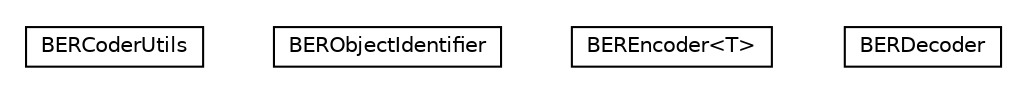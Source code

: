 #!/usr/local/bin/dot
#
# Class diagram 
# Generated by UMLGraph version R5_6-24-gf6e263 (http://www.umlgraph.org/)
#

digraph G {
	edge [fontname="Helvetica",fontsize=10,labelfontname="Helvetica",labelfontsize=10];
	node [fontname="Helvetica",fontsize=10,shape=plaintext];
	nodesep=0.25;
	ranksep=0.5;
	// org.universAAL.lddi.lib.ieeex73std.org.bn.coders.ber.BERCoderUtils
	c6062 [label=<<table title="org.universAAL.lddi.lib.ieeex73std.org.bn.coders.ber.BERCoderUtils" border="0" cellborder="1" cellspacing="0" cellpadding="2" port="p" href="./BERCoderUtils.html">
		<tr><td><table border="0" cellspacing="0" cellpadding="1">
<tr><td align="center" balign="center"> BERCoderUtils </td></tr>
		</table></td></tr>
		</table>>, URL="./BERCoderUtils.html", fontname="Helvetica", fontcolor="black", fontsize=10.0];
	// org.universAAL.lddi.lib.ieeex73std.org.bn.coders.ber.BERObjectIdentifier
	c6063 [label=<<table title="org.universAAL.lddi.lib.ieeex73std.org.bn.coders.ber.BERObjectIdentifier" border="0" cellborder="1" cellspacing="0" cellpadding="2" port="p" href="./BERObjectIdentifier.html">
		<tr><td><table border="0" cellspacing="0" cellpadding="1">
<tr><td align="center" balign="center"> BERObjectIdentifier </td></tr>
		</table></td></tr>
		</table>>, URL="./BERObjectIdentifier.html", fontname="Helvetica", fontcolor="black", fontsize=10.0];
	// org.universAAL.lddi.lib.ieeex73std.org.bn.coders.ber.BEREncoder<T>
	c6064 [label=<<table title="org.universAAL.lddi.lib.ieeex73std.org.bn.coders.ber.BEREncoder" border="0" cellborder="1" cellspacing="0" cellpadding="2" port="p" href="./BEREncoder.html">
		<tr><td><table border="0" cellspacing="0" cellpadding="1">
<tr><td align="center" balign="center"> BEREncoder&lt;T&gt; </td></tr>
		</table></td></tr>
		</table>>, URL="./BEREncoder.html", fontname="Helvetica", fontcolor="black", fontsize=10.0];
	// org.universAAL.lddi.lib.ieeex73std.org.bn.coders.ber.BERDecoder
	c6065 [label=<<table title="org.universAAL.lddi.lib.ieeex73std.org.bn.coders.ber.BERDecoder" border="0" cellborder="1" cellspacing="0" cellpadding="2" port="p" href="./BERDecoder.html">
		<tr><td><table border="0" cellspacing="0" cellpadding="1">
<tr><td align="center" balign="center"> BERDecoder </td></tr>
		</table></td></tr>
		</table>>, URL="./BERDecoder.html", fontname="Helvetica", fontcolor="black", fontsize=10.0];
}

